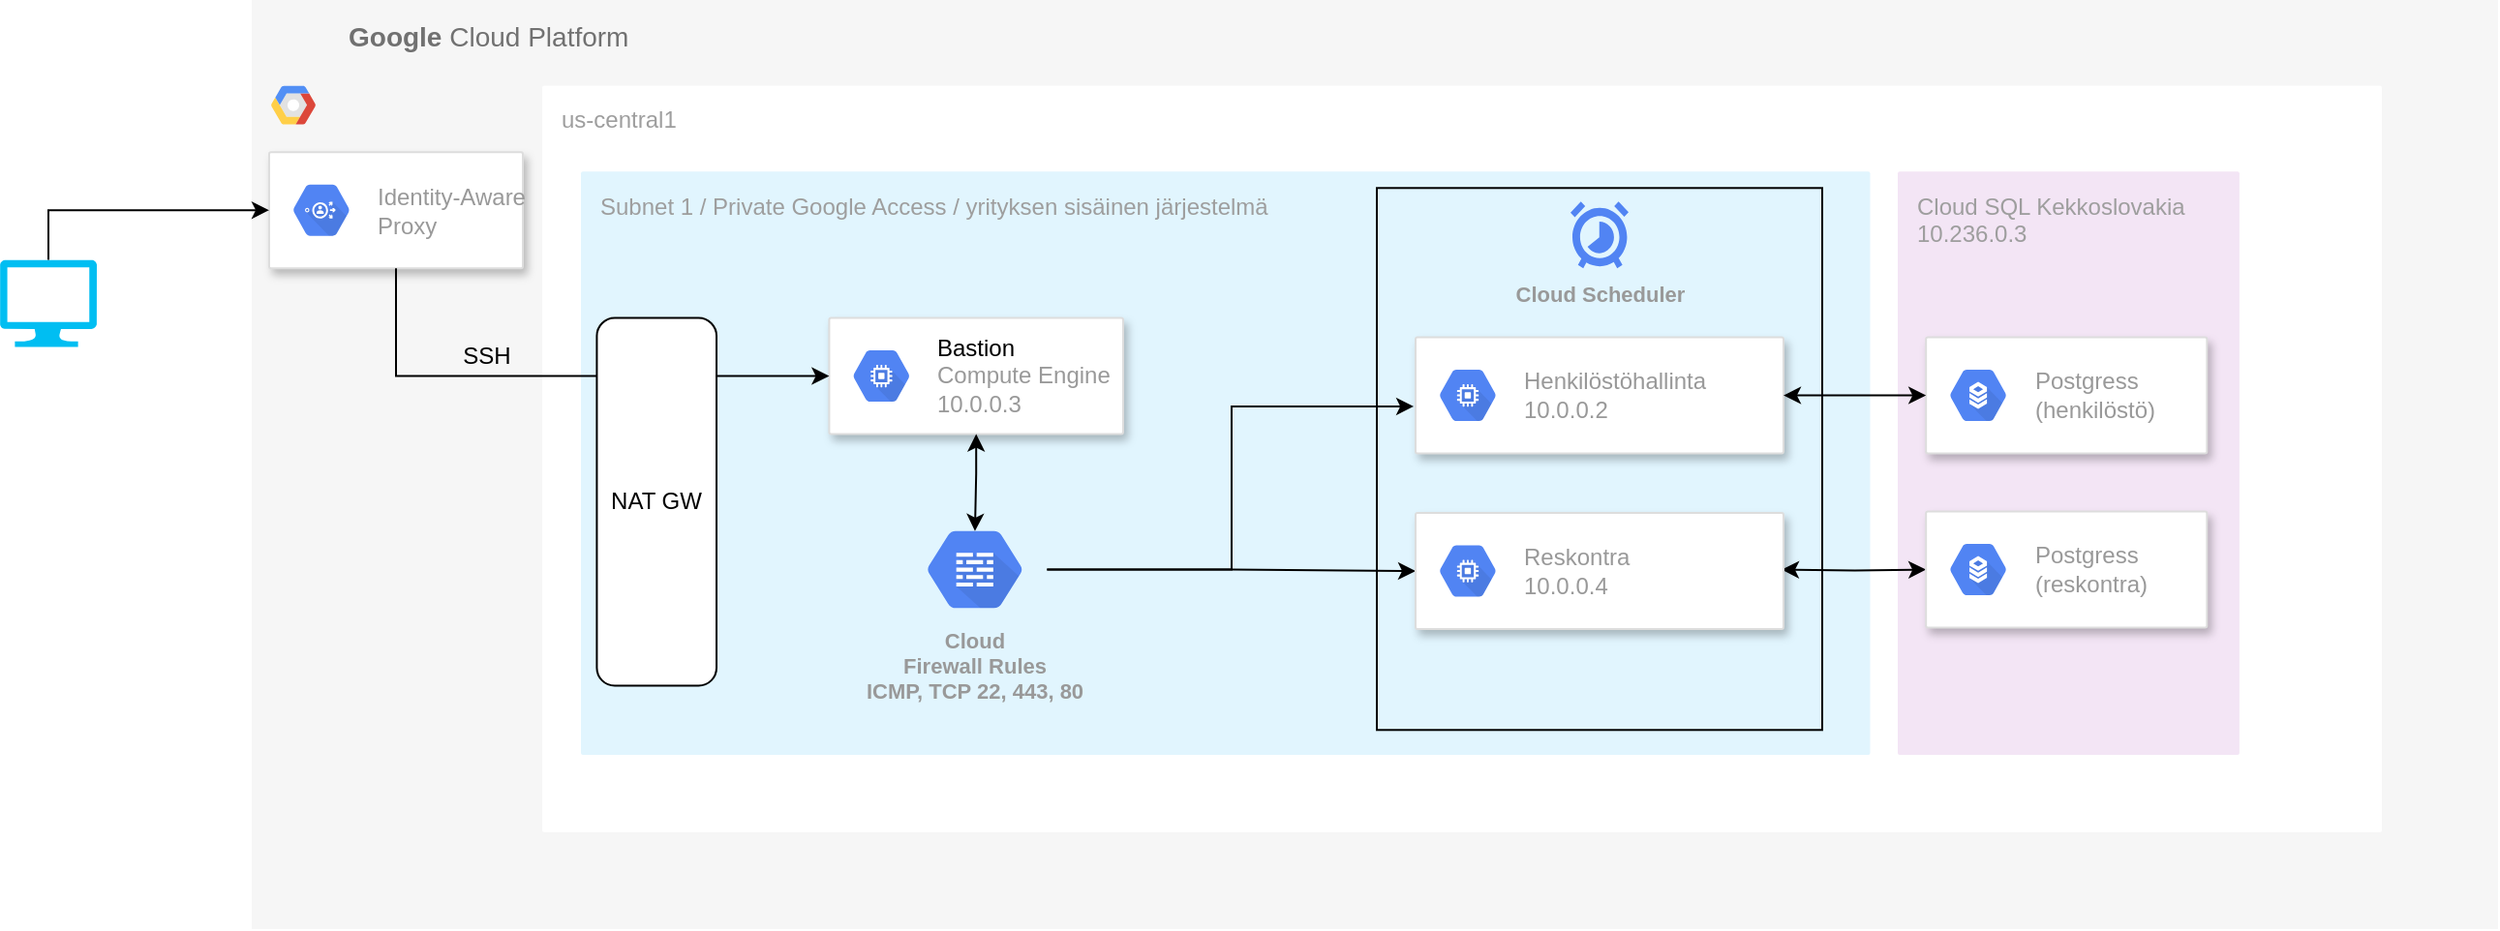<mxfile version="16.2.4" type="device"><diagram id="1LOe8XuHYpT5lSZg8QIl" name="Page-1"><mxGraphModel dx="1718" dy="935" grid="1" gridSize="10" guides="1" tooltips="1" connect="1" arrows="1" fold="1" page="1" pageScale="1" pageWidth="827" pageHeight="1169" background="none" math="0" shadow="0"><root><mxCell id="0"/><mxCell id="1" parent="0"/><mxCell id="47" value="" style="verticalLabelPosition=bottom;html=1;verticalAlign=top;align=center;strokeColor=none;fillColor=#00BEF2;shape=mxgraph.azure.computer;pointerEvents=1;" parent="1" vertex="1"><mxGeometry x="170" y="234.29" width="50" height="45" as="geometry"/></mxCell><mxCell id="52" style="edgeStyle=orthogonalEdgeStyle;rounded=0;orthogonalLoop=1;jettySize=auto;html=1;exitX=0;exitY=0.25;exitDx=0;exitDy=0;startArrow=none;startFill=0;endArrow=none;endFill=0;" parent="1" edge="1"><mxGeometry relative="1" as="geometry"><mxPoint x="730" y="374.29" as="targetPoint"/><mxPoint x="765" y="305.04" as="sourcePoint"/></mxGeometry></mxCell><mxCell id="2" value="&lt;b&gt;Google &lt;/b&gt;Cloud Platform" style="fillColor=#F6F6F6;strokeColor=none;shadow=0;gradientColor=none;fontSize=14;align=left;spacing=10;fontColor=#717171;9E9E9E;verticalAlign=top;spacingTop=-4;fontStyle=0;spacingLeft=40;html=1;container=0;" parent="1" vertex="1"><mxGeometry x="300" y="100" width="1160" height="480" as="geometry"/></mxCell><mxCell id="3" value="" style="shape=mxgraph.gcp2.google_cloud_platform;fillColor=#F6F6F6;strokeColor=none;shadow=0;gradientColor=none;" parent="1" vertex="1"><mxGeometry x="310" y="144.29" width="23" height="20" as="geometry"><mxPoint x="20" y="10" as="offset"/></mxGeometry></mxCell><mxCell id="4" value="us-central1" style="sketch=0;points=[[0,0,0],[0.25,0,0],[0.5,0,0],[0.75,0,0],[1,0,0],[1,0.25,0],[1,0.5,0],[1,0.75,0],[1,1,0],[0.75,1,0],[0.5,1,0],[0.25,1,0],[0,1,0],[0,0.75,0],[0,0.5,0],[0,0.25,0]];rounded=1;absoluteArcSize=1;arcSize=2;html=1;strokeColor=none;gradientColor=none;shadow=0;dashed=0;fontSize=12;fontColor=#9E9E9E;align=left;verticalAlign=top;spacing=10;spacingTop=-4;" parent="1" vertex="1"><mxGeometry x="450" y="144.29" width="950" height="385.71" as="geometry"/></mxCell><mxCell id="5" value="Subnet 1 / Private Google Access / yrityksen sisäinen järjestelmä" style="sketch=0;points=[[0,0,0],[0.25,0,0],[0.5,0,0],[0.75,0,0],[1,0,0],[1,0.25,0],[1,0.5,0],[1,0.75,0],[1,1,0],[0.75,1,0],[0.5,1,0],[0.25,1,0],[0,1,0],[0,0.75,0],[0,0.5,0],[0,0.25,0]];rounded=1;absoluteArcSize=1;arcSize=2;html=1;strokeColor=none;gradientColor=none;shadow=0;dashed=0;fontSize=12;fontColor=#9E9E9E;align=left;verticalAlign=top;spacing=10;spacingTop=-4;fillColor=#E1F5FE;" parent="1" vertex="1"><mxGeometry x="470" y="188.57" width="665.74" height="301.43" as="geometry"/></mxCell><mxCell id="8" value="" style="strokeColor=#dddddd;shadow=1;strokeWidth=1;rounded=1;absoluteArcSize=1;arcSize=2;" parent="1" vertex="1"><mxGeometry x="308.98" y="178.58" width="131.02" height="60" as="geometry"/></mxCell><mxCell id="9" value="Identity-Aware&#10;Proxy" style="sketch=0;dashed=0;connectable=0;html=1;fillColor=#5184F3;strokeColor=none;shape=mxgraph.gcp2.hexIcon;prIcon=identity_aware_proxy;part=1;labelPosition=right;verticalLabelPosition=middle;align=left;verticalAlign=middle;spacingLeft=5;fontColor=#999999;fontSize=12;" parent="8" vertex="1"><mxGeometry y="0.5" width="44" height="39" relative="1" as="geometry"><mxPoint x="5" y="-19.5" as="offset"/></mxGeometry></mxCell><mxCell id="46" style="edgeStyle=orthogonalEdgeStyle;rounded=0;orthogonalLoop=1;jettySize=auto;html=1;exitX=0.5;exitY=0;exitDx=0;exitDy=0;exitPerimeter=0;entryX=0;entryY=0.5;entryDx=0;entryDy=0;" parent="1" source="47" target="8" edge="1"><mxGeometry relative="1" as="geometry"/></mxCell><mxCell id="11" value="" style="strokeColor=#dddddd;shadow=1;strokeWidth=1;rounded=1;absoluteArcSize=1;arcSize=2;" parent="1" vertex="1"><mxGeometry x="598.2" y="264.29" width="151.8" height="60" as="geometry"/></mxCell><mxCell id="12" value="&lt;font color=&quot;#000000&quot;&gt;Bastion&lt;/font&gt;&lt;br&gt;Compute Engine&lt;br&gt;10.0.0.3" style="sketch=0;dashed=0;connectable=0;html=1;fillColor=#5184F3;strokeColor=none;shape=mxgraph.gcp2.hexIcon;prIcon=compute_engine;part=1;labelPosition=right;verticalLabelPosition=middle;align=left;verticalAlign=middle;spacingLeft=5;fontColor=#999999;fontSize=12;" parent="11" vertex="1"><mxGeometry y="0.5" width="44" height="39" relative="1" as="geometry"><mxPoint x="5" y="-19.5" as="offset"/></mxGeometry></mxCell><mxCell id="7" style="edgeStyle=orthogonalEdgeStyle;rounded=0;orthogonalLoop=1;jettySize=auto;html=1;exitX=0.5;exitY=1;exitDx=0;exitDy=0;entryX=0;entryY=0.5;entryDx=0;entryDy=0;strokeColor=#000000;" parent="1" source="8" target="11" edge="1"><mxGeometry relative="1" as="geometry"/></mxCell><mxCell id="14" value="Cloud SQL Kekkoslovakia&lt;br&gt;10.236.0.3" style="sketch=0;points=[[0,0,0],[0.25,0,0],[0.5,0,0],[0.75,0,0],[1,0,0],[1,0.25,0],[1,0.5,0],[1,0.75,0],[1,1,0],[0.75,1,0],[0.5,1,0],[0.25,1,0],[0,1,0],[0,0.75,0],[0,0.5,0],[0,0.25,0]];rounded=1;absoluteArcSize=1;arcSize=2;html=1;strokeColor=none;gradientColor=none;shadow=0;dashed=0;fontSize=12;fontColor=#9E9E9E;align=left;verticalAlign=top;spacing=10;spacingTop=-4;fillColor=#F3E5F5;" parent="1" vertex="1"><mxGeometry x="1150" y="188.57" width="176.44" height="301.43" as="geometry"/></mxCell><mxCell id="16" value="" style="strokeColor=#dddddd;shadow=1;strokeWidth=1;rounded=1;absoluteArcSize=1;arcSize=2;" parent="1" vertex="1"><mxGeometry x="901" y="274.29" width="190" height="60" as="geometry"/></mxCell><mxCell id="17" value="Henkilöstöhallinta&lt;br&gt;10.0.0.2" style="sketch=0;dashed=0;connectable=0;html=1;fillColor=#5184F3;strokeColor=none;shape=mxgraph.gcp2.hexIcon;prIcon=compute_engine;part=1;labelPosition=right;verticalLabelPosition=middle;align=left;verticalAlign=middle;spacingLeft=5;fontColor=#999999;fontSize=12;" parent="16" vertex="1"><mxGeometry y="0.5" width="44" height="39" relative="1" as="geometry"><mxPoint x="5" y="-19.5" as="offset"/></mxGeometry></mxCell><mxCell id="18" style="edgeStyle=orthogonalEdgeStyle;rounded=0;orthogonalLoop=1;jettySize=auto;html=1;exitX=1;exitY=0.5;exitDx=0;exitDy=0;entryX=0;entryY=0.5;entryDx=0;entryDy=0;startArrow=classic;startFill=1;" parent="1" target="21" edge="1"><mxGeometry relative="1" as="geometry"><mxPoint x="1090" y="394.29" as="sourcePoint"/></mxGeometry></mxCell><mxCell id="19" value="" style="strokeColor=#dddddd;shadow=1;strokeWidth=1;rounded=1;absoluteArcSize=1;arcSize=2;" parent="1" vertex="1"><mxGeometry x="1164.574" y="274.29" width="145.096" height="60" as="geometry"/></mxCell><mxCell id="20" value="Postgress&lt;br&gt;(henkilöstö)" style="sketch=0;dashed=0;connectable=0;html=1;fillColor=#5184F3;strokeColor=none;shape=mxgraph.gcp2.hexIcon;prIcon=cloud_sql;part=1;labelPosition=right;verticalLabelPosition=middle;align=left;verticalAlign=middle;spacingLeft=5;fontColor=#999999;fontSize=12;" parent="19" vertex="1"><mxGeometry y="0.5" width="44" height="39" relative="1" as="geometry"><mxPoint x="5" y="-19.5" as="offset"/></mxGeometry></mxCell><mxCell id="15" style="edgeStyle=orthogonalEdgeStyle;rounded=0;orthogonalLoop=1;jettySize=auto;html=1;exitX=1;exitY=0.5;exitDx=0;exitDy=0;entryX=0;entryY=0.5;entryDx=0;entryDy=0;startArrow=classic;startFill=1;" parent="1" source="16" target="19" edge="1"><mxGeometry relative="1" as="geometry"/></mxCell><mxCell id="21" value="" style="strokeColor=#dddddd;shadow=1;strokeWidth=1;rounded=1;absoluteArcSize=1;arcSize=2;" parent="1" vertex="1"><mxGeometry x="1164.574" y="364.29" width="145.096" height="60" as="geometry"/></mxCell><mxCell id="22" value="Postgress&lt;br&gt;(reskontra)" style="sketch=0;dashed=0;connectable=0;html=1;fillColor=#5184F3;strokeColor=none;shape=mxgraph.gcp2.hexIcon;prIcon=cloud_sql;part=1;labelPosition=right;verticalLabelPosition=middle;align=left;verticalAlign=middle;spacingLeft=5;fontColor=#999999;fontSize=12;" parent="21" vertex="1"><mxGeometry y="0.5" width="44" height="39" relative="1" as="geometry"><mxPoint x="5" y="-19.5" as="offset"/></mxGeometry></mxCell><mxCell id="q-Na_lV09xFcxfevTd1M-55" style="edgeStyle=orthogonalEdgeStyle;rounded=0;orthogonalLoop=1;jettySize=auto;html=1;entryX=-0.005;entryY=0.595;entryDx=0;entryDy=0;entryPerimeter=0;" edge="1" parent="1" source="26" target="16"><mxGeometry relative="1" as="geometry"><Array as="points"><mxPoint x="806" y="394"/><mxPoint x="806" y="310"/></Array></mxGeometry></mxCell><mxCell id="q-Na_lV09xFcxfevTd1M-56" style="edgeStyle=orthogonalEdgeStyle;rounded=0;orthogonalLoop=1;jettySize=auto;html=1;entryX=0;entryY=0.5;entryDx=0;entryDy=0;" edge="1" parent="1" source="26" target="44"><mxGeometry relative="1" as="geometry"/></mxCell><mxCell id="26" value="Cloud&lt;br&gt;Firewall Rules&lt;br&gt;ICMP, TCP 22, 443, 80" style="sketch=0;html=1;fillColor=#5184F3;strokeColor=none;verticalAlign=top;labelPosition=center;verticalLabelPosition=bottom;align=center;spacingTop=-6;fontSize=11;fontStyle=1;fontColor=#999999;shape=mxgraph.gcp2.hexIcon;prIcon=cloud_firewall_rules" parent="1" vertex="1"><mxGeometry x="636.27" y="365.04" width="74.426" height="58.5" as="geometry"/></mxCell><mxCell id="10" style="edgeStyle=orthogonalEdgeStyle;rounded=0;orthogonalLoop=1;jettySize=auto;html=1;exitX=0.5;exitY=1;exitDx=0;exitDy=0;startArrow=classic;startFill=1;entryX=0.5;entryY=0.16;entryDx=0;entryDy=0;entryPerimeter=0;" parent="1" source="11" target="26" edge="1"><mxGeometry relative="1" as="geometry"/></mxCell><mxCell id="33" value="NAT GW" style="rounded=1;whiteSpace=wrap;html=1;" parent="1" vertex="1"><mxGeometry x="478.21" y="264.29" width="61.8" height="190" as="geometry"/></mxCell><mxCell id="44" value="" style="strokeColor=#dddddd;shadow=1;strokeWidth=1;rounded=1;absoluteArcSize=1;arcSize=2;" parent="1" vertex="1"><mxGeometry x="901" y="365.04" width="190" height="60" as="geometry"/></mxCell><mxCell id="45" value="Reskontra&lt;br&gt;10.0.0.4" style="sketch=0;dashed=0;connectable=0;html=1;fillColor=#5184F3;strokeColor=none;shape=mxgraph.gcp2.hexIcon;prIcon=compute_engine;part=1;labelPosition=right;verticalLabelPosition=middle;align=left;verticalAlign=middle;spacingLeft=5;fontColor=#999999;fontSize=12;" parent="44" vertex="1"><mxGeometry y="0.5" width="44" height="39" relative="1" as="geometry"><mxPoint x="5" y="-19.5" as="offset"/></mxGeometry></mxCell><mxCell id="13" value="&lt;font style=&quot;background-color: rgb(246 , 246 , 246)&quot;&gt;SSH&lt;/font&gt;" style="text;html=1;resizable=0;autosize=1;align=center;verticalAlign=middle;points=[];fillColor=none;strokeColor=none;rounded=0;" parent="1" vertex="1"><mxGeometry x="401.011" y="274.29" width="40" height="20" as="geometry"/></mxCell><mxCell id="q-Na_lV09xFcxfevTd1M-52" value="Cloud Scheduler" style="html=1;fillColor=#5184F3;strokeColor=none;verticalAlign=top;labelPosition=center;verticalLabelPosition=bottom;align=center;fontSize=11;fontStyle=1;fontColor=#999999;shape=mxgraph.gcp2.cloud_scheduler" vertex="1" parent="1"><mxGeometry x="981" y="204.08" width="30" height="34.5" as="geometry"/></mxCell><mxCell id="q-Na_lV09xFcxfevTd1M-57" value="" style="rounded=0;whiteSpace=wrap;html=1;gradientColor=none;fillColor=none;" vertex="1" parent="1"><mxGeometry x="881" y="197.14" width="230" height="280" as="geometry"/></mxCell></root></mxGraphModel></diagram></mxfile>